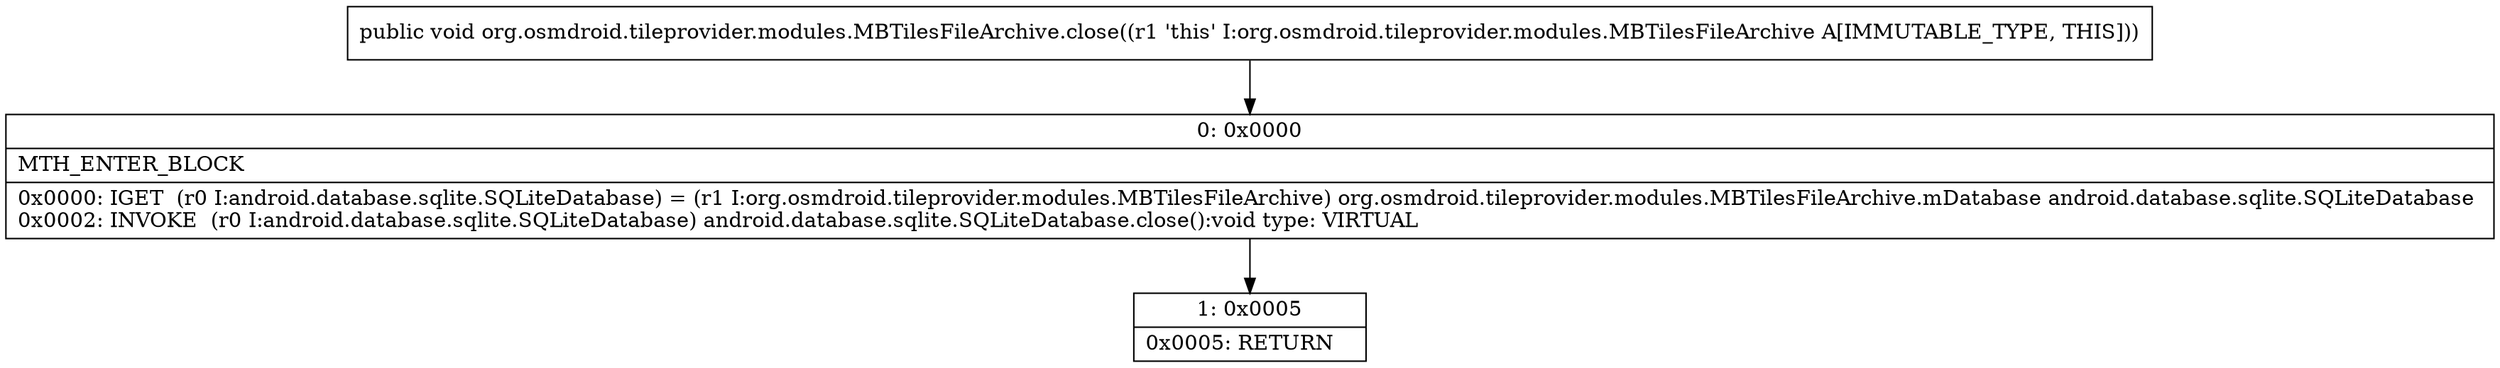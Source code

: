 digraph "CFG fororg.osmdroid.tileprovider.modules.MBTilesFileArchive.close()V" {
Node_0 [shape=record,label="{0\:\ 0x0000|MTH_ENTER_BLOCK\l|0x0000: IGET  (r0 I:android.database.sqlite.SQLiteDatabase) = (r1 I:org.osmdroid.tileprovider.modules.MBTilesFileArchive) org.osmdroid.tileprovider.modules.MBTilesFileArchive.mDatabase android.database.sqlite.SQLiteDatabase \l0x0002: INVOKE  (r0 I:android.database.sqlite.SQLiteDatabase) android.database.sqlite.SQLiteDatabase.close():void type: VIRTUAL \l}"];
Node_1 [shape=record,label="{1\:\ 0x0005|0x0005: RETURN   \l}"];
MethodNode[shape=record,label="{public void org.osmdroid.tileprovider.modules.MBTilesFileArchive.close((r1 'this' I:org.osmdroid.tileprovider.modules.MBTilesFileArchive A[IMMUTABLE_TYPE, THIS])) }"];
MethodNode -> Node_0;
Node_0 -> Node_1;
}

